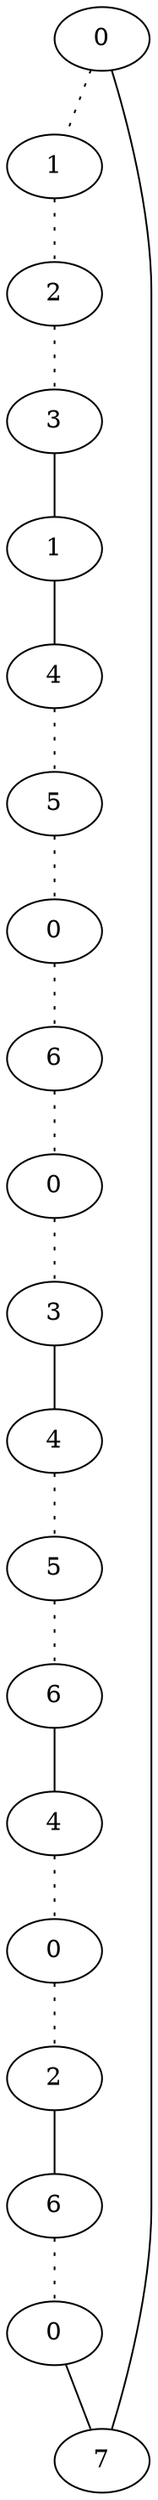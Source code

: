graph {
a0[label=0];
a1[label=1];
a2[label=2];
a3[label=3];
a4[label=1];
a5[label=4];
a6[label=5];
a7[label=0];
a8[label=6];
a9[label=0];
a10[label=3];
a11[label=4];
a12[label=5];
a13[label=6];
a14[label=4];
a15[label=0];
a16[label=2];
a17[label=6];
a18[label=0];
a19[label=7];
a0 -- a1 [style=dotted];
a0 -- a19;
a1 -- a2 [style=dotted];
a2 -- a3 [style=dotted];
a3 -- a4;
a4 -- a5;
a5 -- a6 [style=dotted];
a6 -- a7 [style=dotted];
a7 -- a8 [style=dotted];
a8 -- a9 [style=dotted];
a9 -- a10 [style=dotted];
a10 -- a11;
a11 -- a12 [style=dotted];
a12 -- a13 [style=dotted];
a13 -- a14;
a14 -- a15 [style=dotted];
a15 -- a16 [style=dotted];
a16 -- a17;
a17 -- a18 [style=dotted];
a18 -- a19;
}
